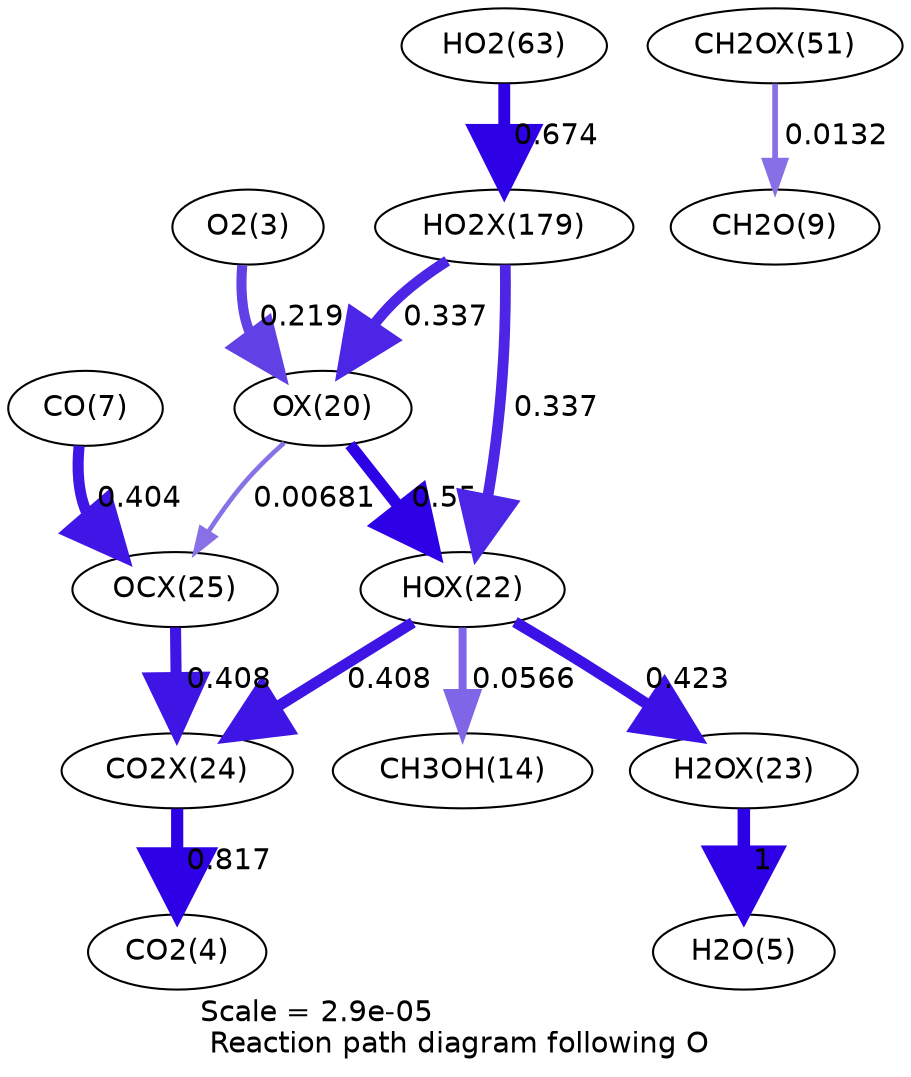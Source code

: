 digraph reaction_paths {
center=1;
s5 -> s35[fontname="Helvetica", penwidth=4.85, arrowsize=2.43, color="0.7, 0.719, 0.9"
, label=" 0.219"];
s35 -> s37[fontname="Helvetica", penwidth=5.55, arrowsize=2.77, color="0.7, 1.05, 0.9"
, label=" 0.55"];
s35 -> s40[fontname="Helvetica", penwidth=2.23, arrowsize=1.12, color="0.7, 0.507, 0.9"
, label=" 0.00681"];
s56 -> s35[fontname="Helvetica", penwidth=5.18, arrowsize=2.59, color="0.7, 0.837, 0.9"
, label=" 0.337"];
s37 -> s16[fontname="Helvetica", penwidth=3.83, arrowsize=1.92, color="0.7, 0.557, 0.9"
, label=" 0.0566"];
s37 -> s38[fontname="Helvetica", penwidth=5.35, arrowsize=2.67, color="0.7, 0.923, 0.9"
, label=" 0.423"];
s37 -> s39[fontname="Helvetica", penwidth=5.32, arrowsize=2.66, color="0.7, 0.908, 0.9"
, label=" 0.408"];
s56 -> s37[fontname="Helvetica", penwidth=5.18, arrowsize=2.59, color="0.7, 0.837, 0.9"
, label=" 0.337"];
s38 -> s7[fontname="Helvetica", penwidth=6, arrowsize=3, color="0.7, 1.5, 0.9"
, label=" 1"];
s9 -> s40[fontname="Helvetica", penwidth=5.32, arrowsize=2.66, color="0.7, 0.904, 0.9"
, label=" 0.404"];
s40 -> s39[fontname="Helvetica", penwidth=5.32, arrowsize=2.66, color="0.7, 0.908, 0.9"
, label=" 0.408"];
s39 -> s6[fontname="Helvetica", penwidth=5.85, arrowsize=2.92, color="0.7, 1.32, 0.9"
, label=" 0.817"];
s49 -> s11[fontname="Helvetica", penwidth=2.73, arrowsize=1.37, color="0.7, 0.513, 0.9"
, label=" 0.0132"];
s23 -> s56[fontname="Helvetica", penwidth=5.7, arrowsize=2.85, color="0.7, 1.17, 0.9"
, label=" 0.674"];
s5 [ fontname="Helvetica", label="O2(3)"];
s6 [ fontname="Helvetica", label="CO2(4)"];
s7 [ fontname="Helvetica", label="H2O(5)"];
s9 [ fontname="Helvetica", label="CO(7)"];
s11 [ fontname="Helvetica", label="CH2O(9)"];
s16 [ fontname="Helvetica", label="CH3OH(14)"];
s23 [ fontname="Helvetica", label="HO2(63)"];
s35 [ fontname="Helvetica", label="OX(20)"];
s37 [ fontname="Helvetica", label="HOX(22)"];
s38 [ fontname="Helvetica", label="H2OX(23)"];
s39 [ fontname="Helvetica", label="CO2X(24)"];
s40 [ fontname="Helvetica", label="OCX(25)"];
s49 [ fontname="Helvetica", label="CH2OX(51)"];
s56 [ fontname="Helvetica", label="HO2X(179)"];
 label = "Scale = 2.9e-05\l Reaction path diagram following O";
 fontname = "Helvetica";
}
